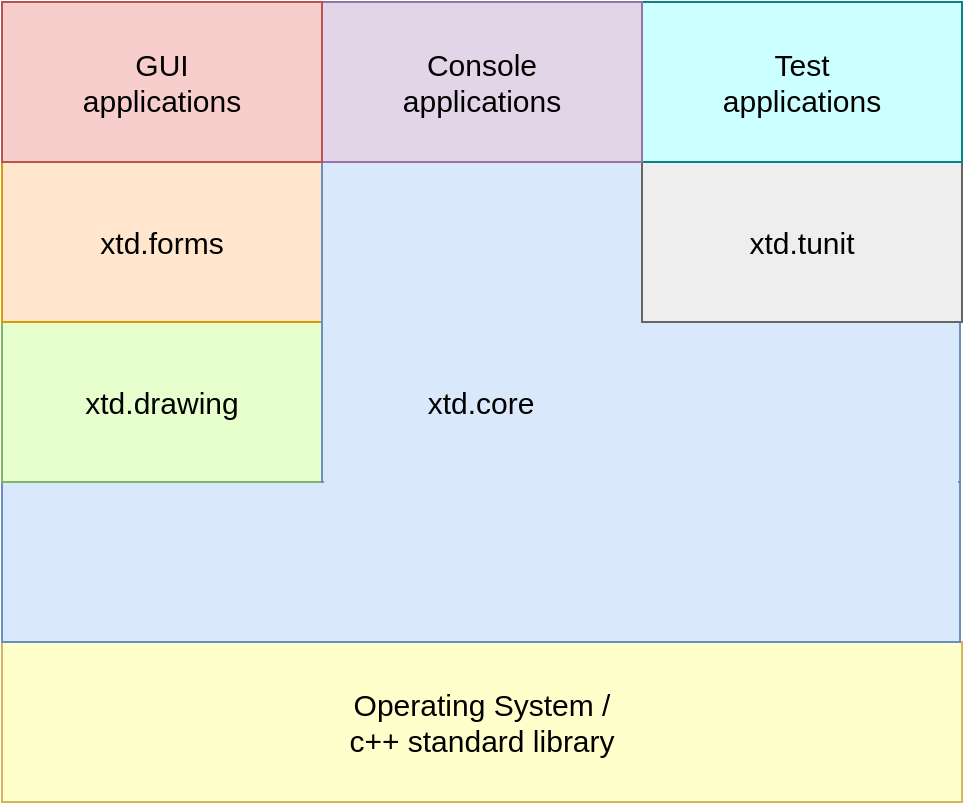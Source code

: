 <mxfile version="21.2.7" type="device">
  <diagram id="FfeFMesWPq1AGEQVJyfI" name="Page-1">
    <mxGraphModel dx="1194" dy="747" grid="1" gridSize="10" guides="1" tooltips="1" connect="1" arrows="1" fold="1" page="1" pageScale="1" pageWidth="827" pageHeight="1169" math="0" shadow="0">
      <root>
        <mxCell id="0" />
        <mxCell id="1" parent="0" />
        <mxCell id="gx20HtWSzIbTSEyNp-S_-1" value="&lt;span&gt;Operating System /&lt;br&gt;c++ standard library&lt;br&gt;&lt;/span&gt;" style="rounded=0;whiteSpace=wrap;html=1;strokeColor=#d6b656;fontSize=15;fillColor=#FFFFCC;" parent="1" vertex="1">
          <mxGeometry x="41" y="360" width="480" height="80" as="geometry" />
        </mxCell>
        <mxCell id="gx20HtWSzIbTSEyNp-S_-2" value="" style="rounded=0;whiteSpace=wrap;html=1;fillColor=#dae8fc;strokeColor=#6c8ebf;fontSize=15;" parent="1" vertex="1">
          <mxGeometry x="41" y="280" width="479" height="80" as="geometry" />
        </mxCell>
        <mxCell id="gx20HtWSzIbTSEyNp-S_-3" value="xtd.drawing" style="rounded=0;whiteSpace=wrap;html=1;fontSize=15;fillColor=#E6FFCC;strokeColor=#82B366;" parent="1" vertex="1">
          <mxGeometry x="41" y="200" width="160" height="80" as="geometry" />
        </mxCell>
        <mxCell id="gx20HtWSzIbTSEyNp-S_-4" value="xtd.forms" style="rounded=0;whiteSpace=wrap;html=1;fillColor=#FFE6CC;strokeColor=#d79b00;fontSize=15;" parent="1" vertex="1">
          <mxGeometry x="41" y="120" width="160" height="80" as="geometry" />
        </mxCell>
        <mxCell id="gx20HtWSzIbTSEyNp-S_-5" value="" style="rounded=0;whiteSpace=wrap;html=1;fillColor=#dae8fc;strokeColor=#6c8ebf;fontSize=15;" parent="1" vertex="1">
          <mxGeometry x="201" y="120" width="319" height="160" as="geometry" />
        </mxCell>
        <mxCell id="gx20HtWSzIbTSEyNp-S_-6" value="xtd.tunit" style="rounded=0;whiteSpace=wrap;html=1;fillColor=#EEEEEE;strokeColor=#666666;fontSize=15;" parent="1" vertex="1">
          <mxGeometry x="361" y="120" width="160" height="80" as="geometry" />
        </mxCell>
        <mxCell id="gx20HtWSzIbTSEyNp-S_-7" value="&lt;span&gt;Test&lt;br&gt;applications&lt;br&gt;&lt;/span&gt;" style="rounded=0;whiteSpace=wrap;html=1;strokeColor=#0e8088;fontSize=15;fillColor=#CCFFFF;" parent="1" vertex="1">
          <mxGeometry x="361" y="40" width="160" height="80" as="geometry" />
        </mxCell>
        <mxCell id="3j0EqYAz0Qq7nR3SSSdw-1" value="" style="rounded=0;whiteSpace=wrap;html=1;fillColor=#dae8fc;fontSize=15;strokeColor=none;" parent="1" vertex="1">
          <mxGeometry x="202" y="250" width="317" height="50" as="geometry" />
        </mxCell>
        <mxCell id="3j0EqYAz0Qq7nR3SSSdw-3" value="xtd.core" style="text;html=1;align=center;verticalAlign=middle;resizable=0;points=[];autosize=1;fontSize=15;" parent="1" vertex="1">
          <mxGeometry x="240" y="225" width="80" height="30" as="geometry" />
        </mxCell>
        <mxCell id="6OnCucuK_v6YkBefqOrr-1" value="&lt;span&gt;Console&lt;br&gt;applications&lt;br&gt;&lt;/span&gt;" style="rounded=0;whiteSpace=wrap;html=1;strokeColor=#9673a6;fontSize=15;fillColor=#e1d5e7;" parent="1" vertex="1">
          <mxGeometry x="201" y="40" width="160" height="80" as="geometry" />
        </mxCell>
        <mxCell id="6OnCucuK_v6YkBefqOrr-2" value="&lt;span&gt;GUI&lt;br&gt;applications&lt;br&gt;&lt;/span&gt;" style="rounded=0;whiteSpace=wrap;html=1;strokeColor=#b85450;fontSize=15;fillColor=#f8cecc;" parent="1" vertex="1">
          <mxGeometry x="41" y="40" width="160" height="80" as="geometry" />
        </mxCell>
      </root>
    </mxGraphModel>
  </diagram>
</mxfile>
